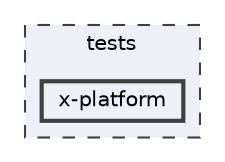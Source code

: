 digraph "tests/x-platform"
{
 // LATEX_PDF_SIZE
  bgcolor="transparent";
  edge [fontname=Helvetica,fontsize=10,labelfontname=Helvetica,labelfontsize=10];
  node [fontname=Helvetica,fontsize=10,shape=box,height=0.2,width=0.4];
  compound=true
  subgraph clusterdir_59425e443f801f1f2fd8bbe4959a3ccf {
    graph [ bgcolor="#edf0f7", pencolor="grey25", label="tests", fontname=Helvetica,fontsize=10 style="filled,dashed", URL="dir_59425e443f801f1f2fd8bbe4959a3ccf.html",tooltip="SASjs Tests."]
  dir_73f28b2f4ec1a9e884eccf5a03f4670b [label="x-platform", fillcolor="#edf0f7", color="grey25", style="filled,bold", URL="dir_73f28b2f4ec1a9e884eccf5a03f4670b.html",tooltip="Tests for cross-platform macros."];
  }
}
